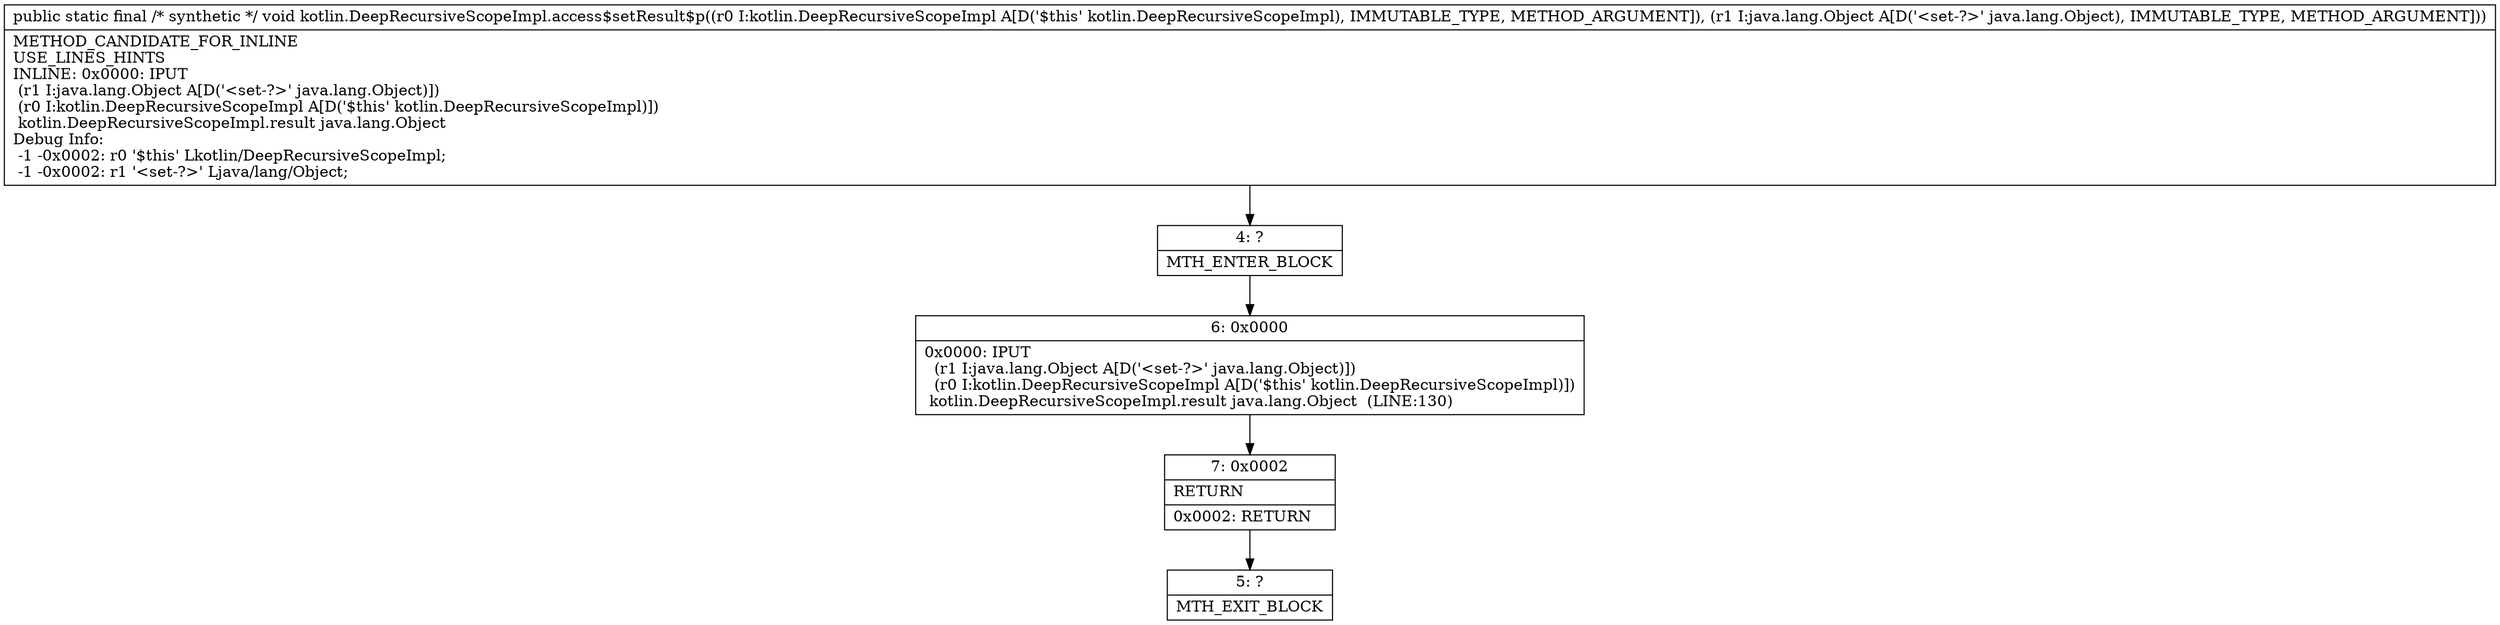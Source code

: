 digraph "CFG forkotlin.DeepRecursiveScopeImpl.access$setResult$p(Lkotlin\/DeepRecursiveScopeImpl;Ljava\/lang\/Object;)V" {
Node_4 [shape=record,label="{4\:\ ?|MTH_ENTER_BLOCK\l}"];
Node_6 [shape=record,label="{6\:\ 0x0000|0x0000: IPUT  \l  (r1 I:java.lang.Object A[D('\<set\-?\>' java.lang.Object)])\l  (r0 I:kotlin.DeepRecursiveScopeImpl A[D('$this' kotlin.DeepRecursiveScopeImpl)])\l kotlin.DeepRecursiveScopeImpl.result java.lang.Object  (LINE:130)\l}"];
Node_7 [shape=record,label="{7\:\ 0x0002|RETURN\l|0x0002: RETURN   \l}"];
Node_5 [shape=record,label="{5\:\ ?|MTH_EXIT_BLOCK\l}"];
MethodNode[shape=record,label="{public static final \/* synthetic *\/ void kotlin.DeepRecursiveScopeImpl.access$setResult$p((r0 I:kotlin.DeepRecursiveScopeImpl A[D('$this' kotlin.DeepRecursiveScopeImpl), IMMUTABLE_TYPE, METHOD_ARGUMENT]), (r1 I:java.lang.Object A[D('\<set\-?\>' java.lang.Object), IMMUTABLE_TYPE, METHOD_ARGUMENT]))  | METHOD_CANDIDATE_FOR_INLINE\lUSE_LINES_HINTS\lINLINE: 0x0000: IPUT  \l  (r1 I:java.lang.Object A[D('\<set\-?\>' java.lang.Object)])\l  (r0 I:kotlin.DeepRecursiveScopeImpl A[D('$this' kotlin.DeepRecursiveScopeImpl)])\l kotlin.DeepRecursiveScopeImpl.result java.lang.Object\lDebug Info:\l  \-1 \-0x0002: r0 '$this' Lkotlin\/DeepRecursiveScopeImpl;\l  \-1 \-0x0002: r1 '\<set\-?\>' Ljava\/lang\/Object;\l}"];
MethodNode -> Node_4;Node_4 -> Node_6;
Node_6 -> Node_7;
Node_7 -> Node_5;
}

